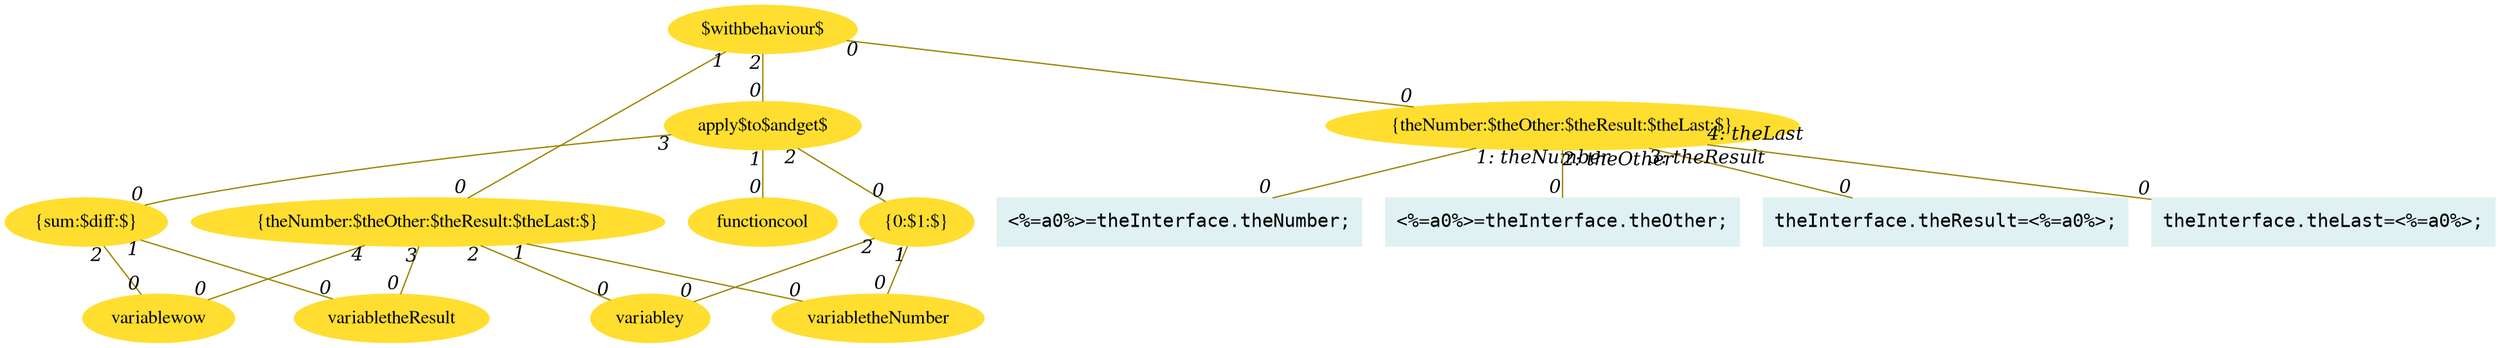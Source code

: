 digraph g{node_615 [shape="ellipse", style="filled", color="#ffde2f", fontname="Times", label="variabletheNumber" ]
node_620 [shape="ellipse", style="filled", color="#ffde2f", fontname="Times", label="variabley" ]
node_625 [shape="ellipse", style="filled", color="#ffde2f", fontname="Times", label="variabletheResult" ]
node_630 [shape="ellipse", style="filled", color="#ffde2f", fontname="Times", label="variablewow" ]
node_635 [shape="ellipse", style="filled", color="#ffde2f", fontname="Times", label="{theNumber:$theOther:$theResult:$theLast:$}" ]
node_643 [shape="ellipse", style="filled", color="#ffde2f", fontname="Times", label="functioncool" ]
node_647 [shape="ellipse", style="filled", color="#ffde2f", fontname="Times", label="{0:$1:$}" ]
node_653 [shape="ellipse", style="filled", color="#ffde2f", fontname="Times", label="{sum:$diff:$}" ]
node_659 [shape="ellipse", style="filled", color="#ffde2f", fontname="Times", label="apply$to$andget$" ]
node_666 [shape="ellipse", style="filled", color="#ffde2f", fontname="Times", label="$withbehaviour$" ]
node_672 [shape="box", style="filled", color="#dff1f2", fontname="Courier", label="<%=a0%>=theInterface.theNumber;
" ]
node_674 [shape="box", style="filled", color="#dff1f2", fontname="Courier", label="<%=a0%>=theInterface.theOther;
" ]
node_676 [shape="box", style="filled", color="#dff1f2", fontname="Courier", label="theInterface.theResult=<%=a0%>;
" ]
node_678 [shape="box", style="filled", color="#dff1f2", fontname="Courier", label="theInterface.theLast=<%=a0%>;
" ]
node_680 [shape="ellipse", style="filled", color="#ffde2f", fontname="Times", label="{theNumber:$theOther:$theResult:$theLast:$}" ]
node_635 -> node_615 [dir=none, arrowHead=none, fontname="Times-Italic", arrowsize=1, color="#9d8400", label="",  headlabel="0", taillabel="1" ]
node_635 -> node_620 [dir=none, arrowHead=none, fontname="Times-Italic", arrowsize=1, color="#9d8400", label="",  headlabel="0", taillabel="2" ]
node_635 -> node_625 [dir=none, arrowHead=none, fontname="Times-Italic", arrowsize=1, color="#9d8400", label="",  headlabel="0", taillabel="3" ]
node_635 -> node_630 [dir=none, arrowHead=none, fontname="Times-Italic", arrowsize=1, color="#9d8400", label="",  headlabel="0", taillabel="4" ]
node_647 -> node_615 [dir=none, arrowHead=none, fontname="Times-Italic", arrowsize=1, color="#9d8400", label="",  headlabel="0", taillabel="1" ]
node_647 -> node_620 [dir=none, arrowHead=none, fontname="Times-Italic", arrowsize=1, color="#9d8400", label="",  headlabel="0", taillabel="2" ]
node_653 -> node_625 [dir=none, arrowHead=none, fontname="Times-Italic", arrowsize=1, color="#9d8400", label="",  headlabel="0", taillabel="1" ]
node_653 -> node_630 [dir=none, arrowHead=none, fontname="Times-Italic", arrowsize=1, color="#9d8400", label="",  headlabel="0", taillabel="2" ]
node_659 -> node_643 [dir=none, arrowHead=none, fontname="Times-Italic", arrowsize=1, color="#9d8400", label="",  headlabel="0", taillabel="1" ]
node_659 -> node_647 [dir=none, arrowHead=none, fontname="Times-Italic", arrowsize=1, color="#9d8400", label="",  headlabel="0", taillabel="2" ]
node_659 -> node_653 [dir=none, arrowHead=none, fontname="Times-Italic", arrowsize=1, color="#9d8400", label="",  headlabel="0", taillabel="3" ]
node_666 -> node_635 [dir=none, arrowHead=none, fontname="Times-Italic", arrowsize=1, color="#9d8400", label="",  headlabel="0", taillabel="1" ]
node_666 -> node_659 [dir=none, arrowHead=none, fontname="Times-Italic", arrowsize=1, color="#9d8400", label="",  headlabel="0", taillabel="2" ]
node_680 -> node_672 [dir=none, arrowHead=none, fontname="Times-Italic", arrowsize=1, color="#9d8400", label="",  headlabel="0", taillabel="1: theNumber" ]
node_680 -> node_674 [dir=none, arrowHead=none, fontname="Times-Italic", arrowsize=1, color="#9d8400", label="",  headlabel="0", taillabel="2: theOther" ]
node_680 -> node_676 [dir=none, arrowHead=none, fontname="Times-Italic", arrowsize=1, color="#9d8400", label="",  headlabel="0", taillabel="3: theResult" ]
node_680 -> node_678 [dir=none, arrowHead=none, fontname="Times-Italic", arrowsize=1, color="#9d8400", label="",  headlabel="0", taillabel="4: theLast" ]
node_666 -> node_680 [dir=none, arrowHead=none, fontname="Times-Italic", arrowsize=1, color="#9d8400", label="",  headlabel="0", taillabel="0" ]
}